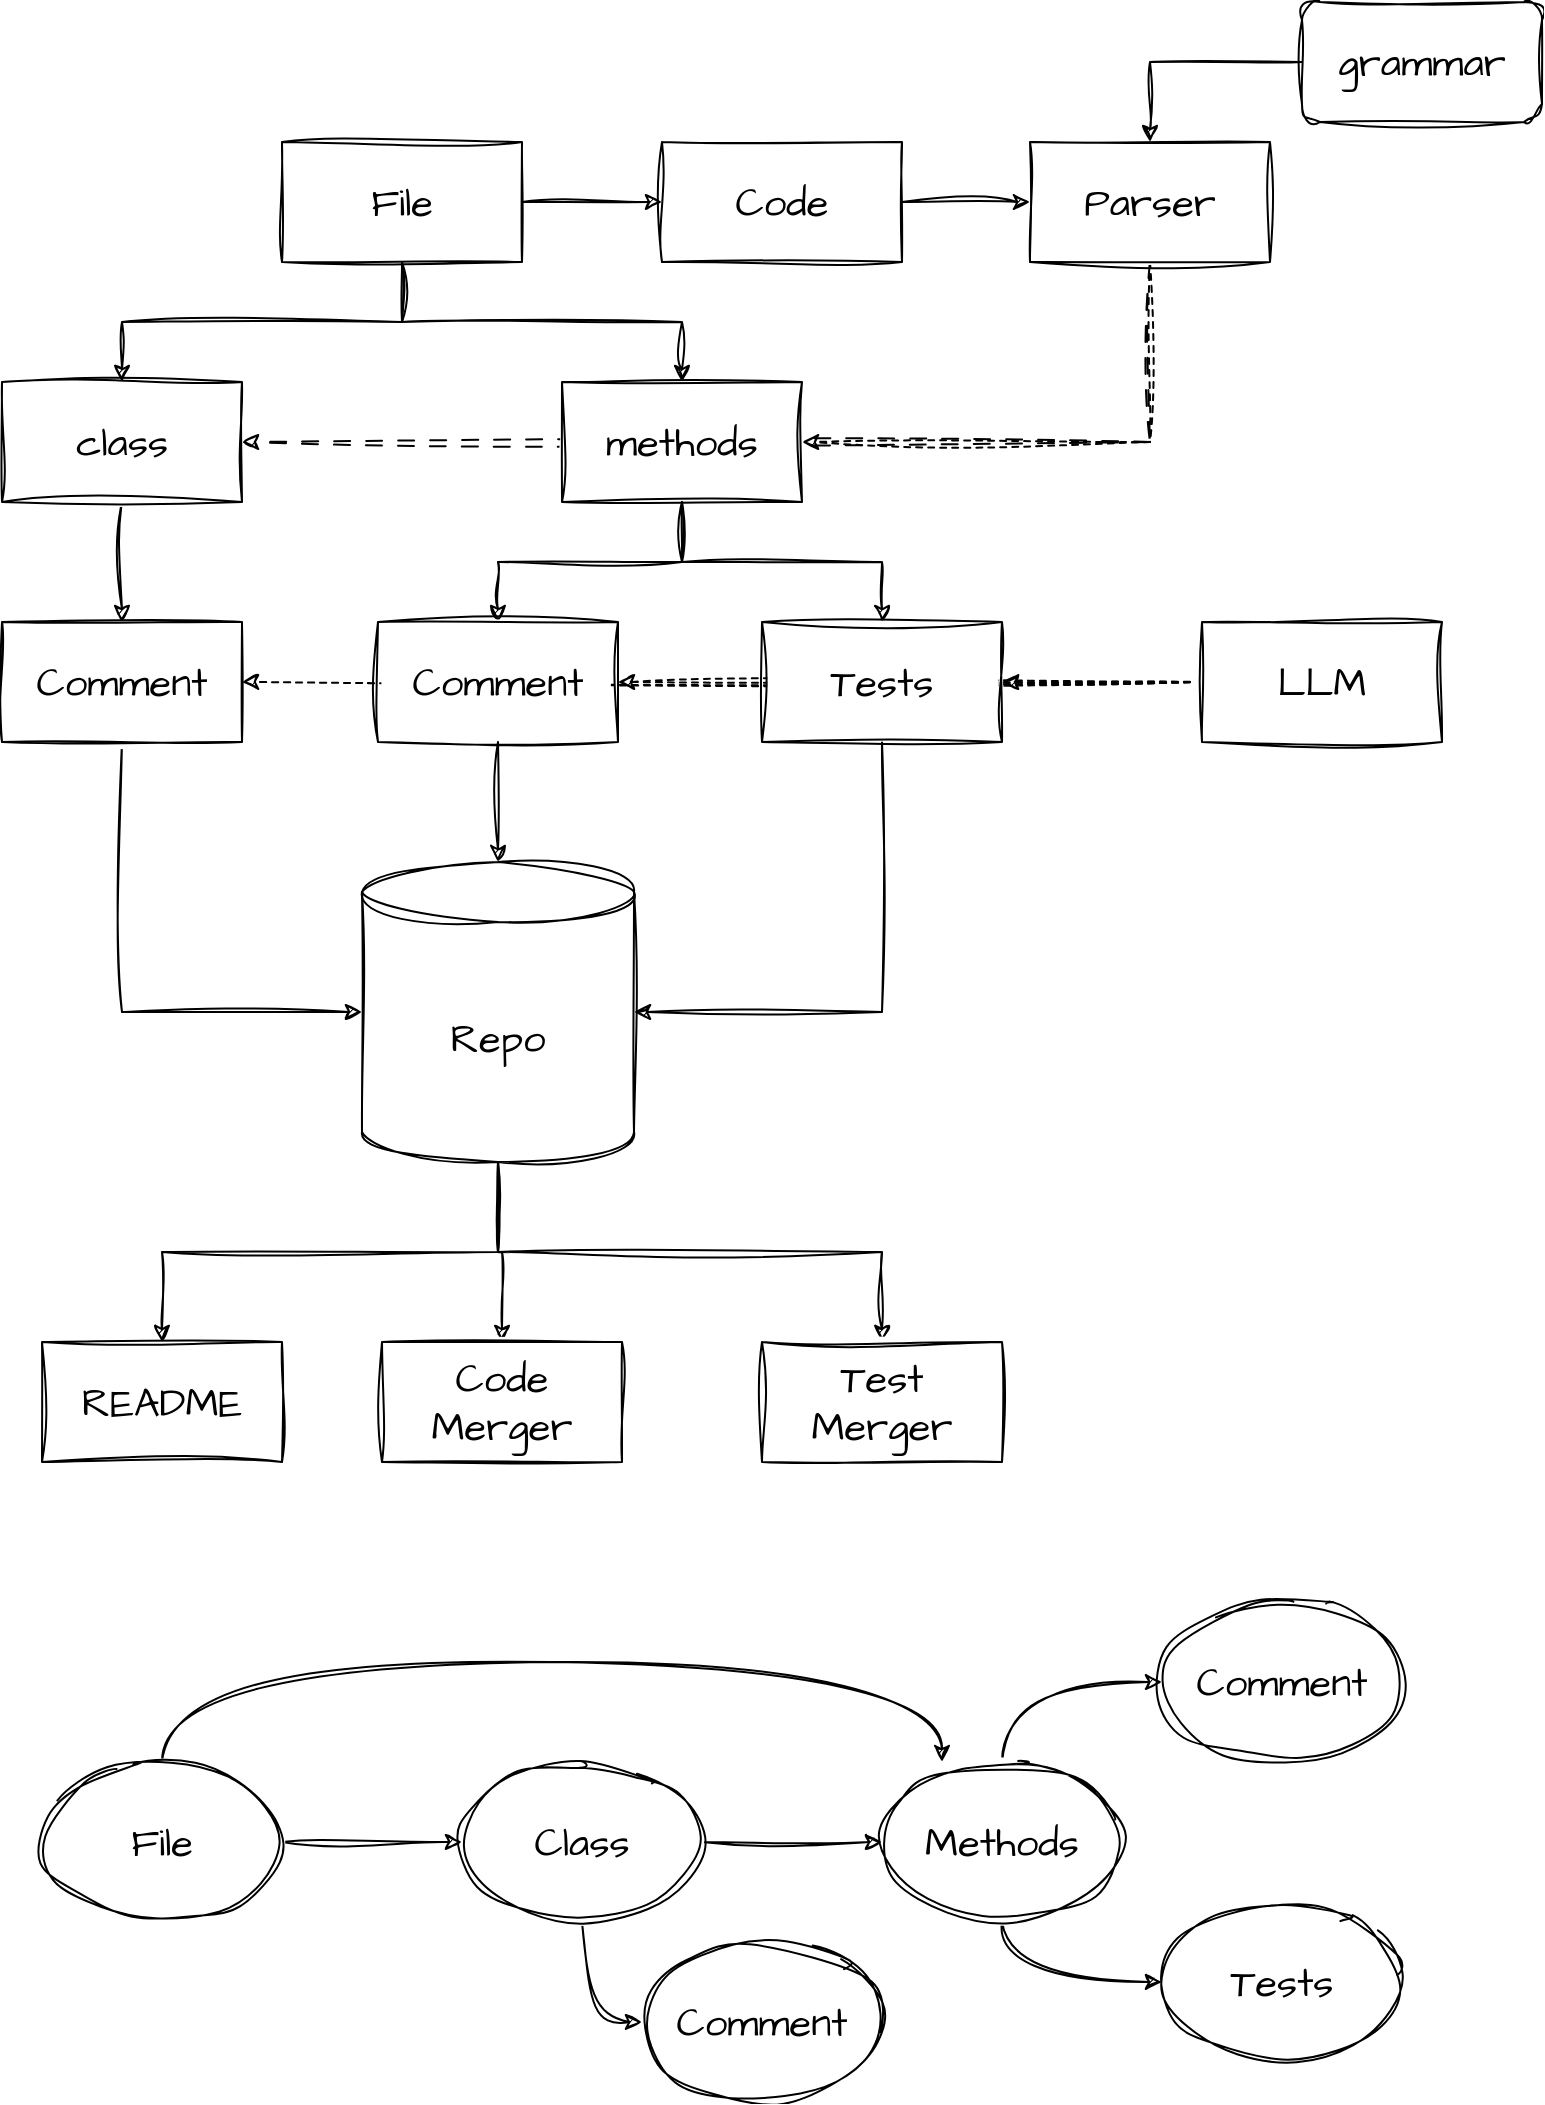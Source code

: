 <mxfile version="21.6.8" type="device">
  <diagram name="Page-1" id="Jq5P91mKy2FVzgMhFKxW">
    <mxGraphModel dx="2954" dy="1198" grid="1" gridSize="10" guides="1" tooltips="1" connect="1" arrows="1" fold="1" page="1" pageScale="1" pageWidth="827" pageHeight="1169" math="0" shadow="0">
      <root>
        <mxCell id="0" />
        <mxCell id="1" parent="0" />
        <mxCell id="snBU154uVsSpJswIl-JP-3" style="edgeStyle=orthogonalEdgeStyle;rounded=0;sketch=1;hachureGap=4;jiggle=2;curveFitting=1;orthogonalLoop=1;jettySize=auto;html=1;fontFamily=Architects Daughter;fontSource=https%3A%2F%2Ffonts.googleapis.com%2Fcss%3Ffamily%3DArchitects%2BDaughter;fontSize=16;exitX=0.5;exitY=1;exitDx=0;exitDy=0;" parent="1" source="snBU154uVsSpJswIl-JP-26" target="snBU154uVsSpJswIl-JP-2" edge="1">
          <mxGeometry relative="1" as="geometry" />
        </mxCell>
        <mxCell id="snBU154uVsSpJswIl-JP-1" value="Code" style="rounded=0;whiteSpace=wrap;html=1;sketch=1;hachureGap=4;jiggle=2;curveFitting=1;fontFamily=Architects Daughter;fontSource=https%3A%2F%2Ffonts.googleapis.com%2Fcss%3Ffamily%3DArchitects%2BDaughter;fontSize=20;" parent="1" vertex="1">
          <mxGeometry x="370" y="110" width="120" height="60" as="geometry" />
        </mxCell>
        <mxCell id="snBU154uVsSpJswIl-JP-6" style="edgeStyle=orthogonalEdgeStyle;rounded=0;sketch=1;hachureGap=4;jiggle=2;curveFitting=1;orthogonalLoop=1;jettySize=auto;html=1;entryX=0.5;entryY=0;entryDx=0;entryDy=0;fontFamily=Architects Daughter;fontSource=https%3A%2F%2Ffonts.googleapis.com%2Fcss%3Ffamily%3DArchitects%2BDaughter;fontSize=16;" parent="1" source="snBU154uVsSpJswIl-JP-2" target="snBU154uVsSpJswIl-JP-4" edge="1">
          <mxGeometry relative="1" as="geometry" />
        </mxCell>
        <mxCell id="snBU154uVsSpJswIl-JP-7" style="edgeStyle=orthogonalEdgeStyle;rounded=0;sketch=1;hachureGap=4;jiggle=2;curveFitting=1;orthogonalLoop=1;jettySize=auto;html=1;entryX=0.5;entryY=0;entryDx=0;entryDy=0;fontFamily=Architects Daughter;fontSource=https%3A%2F%2Ffonts.googleapis.com%2Fcss%3Ffamily%3DArchitects%2BDaughter;fontSize=16;" parent="1" source="snBU154uVsSpJswIl-JP-2" target="snBU154uVsSpJswIl-JP-5" edge="1">
          <mxGeometry relative="1" as="geometry" />
        </mxCell>
        <mxCell id="snBU154uVsSpJswIl-JP-20" style="edgeStyle=orthogonalEdgeStyle;rounded=0;sketch=1;hachureGap=4;jiggle=2;curveFitting=1;orthogonalLoop=1;jettySize=auto;html=1;entryX=0.5;entryY=0;entryDx=0;entryDy=0;entryPerimeter=0;fontFamily=Architects Daughter;fontSource=https%3A%2F%2Ffonts.googleapis.com%2Fcss%3Ffamily%3DArchitects%2BDaughter;fontSize=16;" parent="1" source="snBU154uVsSpJswIl-JP-4" target="snBU154uVsSpJswIl-JP-18" edge="1">
          <mxGeometry relative="1" as="geometry" />
        </mxCell>
        <mxCell id="snBU154uVsSpJswIl-JP-21" style="edgeStyle=orthogonalEdgeStyle;rounded=0;sketch=1;hachureGap=4;jiggle=2;curveFitting=1;orthogonalLoop=1;jettySize=auto;html=1;entryX=1;entryY=0.5;entryDx=0;entryDy=0;entryPerimeter=0;fontFamily=Architects Daughter;fontSource=https%3A%2F%2Ffonts.googleapis.com%2Fcss%3Ffamily%3DArchitects%2BDaughter;fontSize=16;exitX=0.5;exitY=1;exitDx=0;exitDy=0;" parent="1" source="snBU154uVsSpJswIl-JP-5" target="snBU154uVsSpJswIl-JP-18" edge="1">
          <mxGeometry relative="1" as="geometry" />
        </mxCell>
        <mxCell id="snBU154uVsSpJswIl-JP-13" value="" style="edgeStyle=orthogonalEdgeStyle;rounded=0;sketch=1;hachureGap=4;jiggle=2;curveFitting=1;orthogonalLoop=1;jettySize=auto;html=1;fontFamily=Architects Daughter;fontSource=https%3A%2F%2Ffonts.googleapis.com%2Fcss%3Ffamily%3DArchitects%2BDaughter;fontSize=16;" parent="1" source="snBU154uVsSpJswIl-JP-1" target="snBU154uVsSpJswIl-JP-12" edge="1">
          <mxGeometry relative="1" as="geometry">
            <mxPoint x="300" y="140" as="sourcePoint" />
            <mxPoint x="620" y="140" as="targetPoint" />
          </mxGeometry>
        </mxCell>
        <mxCell id="snBU154uVsSpJswIl-JP-15" style="edgeStyle=orthogonalEdgeStyle;rounded=0;sketch=1;hachureGap=4;jiggle=2;curveFitting=1;orthogonalLoop=1;jettySize=auto;html=1;fontFamily=Architects Daughter;fontSource=https%3A%2F%2Ffonts.googleapis.com%2Fcss%3Ffamily%3DArchitects%2BDaughter;fontSize=16;exitX=0.5;exitY=1;exitDx=0;exitDy=0;" parent="1" source="snBU154uVsSpJswIl-JP-26" target="snBU154uVsSpJswIl-JP-14" edge="1">
          <mxGeometry relative="1" as="geometry" />
        </mxCell>
        <mxCell id="0RktHjUnWtkb0DSyNIN5-2" style="edgeStyle=orthogonalEdgeStyle;rounded=0;sketch=1;hachureGap=4;jiggle=2;curveFitting=1;orthogonalLoop=1;jettySize=auto;html=1;entryX=1;entryY=0.5;entryDx=0;entryDy=0;fontFamily=Architects Daughter;fontSource=https%3A%2F%2Ffonts.googleapis.com%2Fcss%3Ffamily%3DArchitects%2BDaughter;fontSize=16;dashed=1;exitX=0.5;exitY=1;exitDx=0;exitDy=0;" edge="1" parent="1" source="snBU154uVsSpJswIl-JP-12" target="snBU154uVsSpJswIl-JP-2">
          <mxGeometry relative="1" as="geometry">
            <Array as="points">
              <mxPoint x="614" y="260" />
            </Array>
          </mxGeometry>
        </mxCell>
        <mxCell id="0RktHjUnWtkb0DSyNIN5-5" style="edgeStyle=orthogonalEdgeStyle;rounded=0;sketch=1;hachureGap=4;jiggle=2;curveFitting=1;orthogonalLoop=1;jettySize=auto;html=1;entryX=1;entryY=0.5;entryDx=0;entryDy=0;fontFamily=Architects Daughter;fontSource=https%3A%2F%2Ffonts.googleapis.com%2Fcss%3Ffamily%3DArchitects%2BDaughter;fontSize=16;exitX=0.5;exitY=1;exitDx=0;exitDy=0;dashed=1;dashPattern=8 8;" edge="1" parent="1" source="snBU154uVsSpJswIl-JP-12" target="snBU154uVsSpJswIl-JP-14">
          <mxGeometry relative="1" as="geometry" />
        </mxCell>
        <mxCell id="snBU154uVsSpJswIl-JP-12" value="Parser" style="rounded=0;whiteSpace=wrap;html=1;sketch=1;hachureGap=4;jiggle=2;curveFitting=1;fontFamily=Architects Daughter;fontSource=https%3A%2F%2Ffonts.googleapis.com%2Fcss%3Ffamily%3DArchitects%2BDaughter;fontSize=20;" parent="1" vertex="1">
          <mxGeometry x="554" y="110" width="120" height="60" as="geometry" />
        </mxCell>
        <mxCell id="snBU154uVsSpJswIl-JP-17" style="edgeStyle=orthogonalEdgeStyle;rounded=0;sketch=1;hachureGap=4;jiggle=2;curveFitting=1;orthogonalLoop=1;jettySize=auto;html=1;fontFamily=Architects Daughter;fontSource=https%3A%2F%2Ffonts.googleapis.com%2Fcss%3Ffamily%3DArchitects%2BDaughter;fontSize=16;" parent="1" source="snBU154uVsSpJswIl-JP-14" target="snBU154uVsSpJswIl-JP-16" edge="1">
          <mxGeometry relative="1" as="geometry" />
        </mxCell>
        <mxCell id="snBU154uVsSpJswIl-JP-14" value="class" style="rounded=0;whiteSpace=wrap;html=1;sketch=1;hachureGap=4;jiggle=2;curveFitting=1;fontFamily=Architects Daughter;fontSource=https%3A%2F%2Ffonts.googleapis.com%2Fcss%3Ffamily%3DArchitects%2BDaughter;fontSize=20;" parent="1" vertex="1">
          <mxGeometry x="40" y="230" width="120" height="60" as="geometry" />
        </mxCell>
        <mxCell id="snBU154uVsSpJswIl-JP-19" style="edgeStyle=orthogonalEdgeStyle;rounded=0;sketch=1;hachureGap=4;jiggle=2;curveFitting=1;orthogonalLoop=1;jettySize=auto;html=1;entryX=0;entryY=0.5;entryDx=0;entryDy=0;entryPerimeter=0;fontFamily=Architects Daughter;fontSource=https%3A%2F%2Ffonts.googleapis.com%2Fcss%3Ffamily%3DArchitects%2BDaughter;fontSize=16;exitX=0.5;exitY=1;exitDx=0;exitDy=0;" parent="1" source="snBU154uVsSpJswIl-JP-16" target="snBU154uVsSpJswIl-JP-18" edge="1">
          <mxGeometry relative="1" as="geometry" />
        </mxCell>
        <mxCell id="snBU154uVsSpJswIl-JP-16" value="Comment" style="rounded=0;whiteSpace=wrap;html=1;sketch=1;hachureGap=4;jiggle=2;curveFitting=1;fontFamily=Architects Daughter;fontSource=https%3A%2F%2Ffonts.googleapis.com%2Fcss%3Ffamily%3DArchitects%2BDaughter;fontSize=20;" parent="1" vertex="1">
          <mxGeometry x="40" y="350" width="120" height="60" as="geometry" />
        </mxCell>
        <mxCell id="snBU154uVsSpJswIl-JP-23" style="edgeStyle=orthogonalEdgeStyle;rounded=0;sketch=1;hachureGap=4;jiggle=2;curveFitting=1;orthogonalLoop=1;jettySize=auto;html=1;fontFamily=Architects Daughter;fontSource=https%3A%2F%2Ffonts.googleapis.com%2Fcss%3Ffamily%3DArchitects%2BDaughter;fontSize=16;exitX=0.5;exitY=1;exitDx=0;exitDy=0;exitPerimeter=0;" parent="1" source="snBU154uVsSpJswIl-JP-18" target="snBU154uVsSpJswIl-JP-22" edge="1">
          <mxGeometry relative="1" as="geometry" />
        </mxCell>
        <mxCell id="snBU154uVsSpJswIl-JP-25" style="edgeStyle=orthogonalEdgeStyle;rounded=0;sketch=1;hachureGap=4;jiggle=2;curveFitting=1;orthogonalLoop=1;jettySize=auto;html=1;entryX=0.5;entryY=0;entryDx=0;entryDy=0;fontFamily=Architects Daughter;fontSource=https%3A%2F%2Ffonts.googleapis.com%2Fcss%3Ffamily%3DArchitects%2BDaughter;fontSize=16;exitX=0.5;exitY=1;exitDx=0;exitDy=0;exitPerimeter=0;" parent="1" source="snBU154uVsSpJswIl-JP-18" target="snBU154uVsSpJswIl-JP-24" edge="1">
          <mxGeometry relative="1" as="geometry" />
        </mxCell>
        <mxCell id="snBU154uVsSpJswIl-JP-29" style="edgeStyle=orthogonalEdgeStyle;rounded=0;sketch=1;hachureGap=4;jiggle=2;curveFitting=1;orthogonalLoop=1;jettySize=auto;html=1;entryX=0.5;entryY=0;entryDx=0;entryDy=0;fontFamily=Architects Daughter;fontSource=https%3A%2F%2Ffonts.googleapis.com%2Fcss%3Ffamily%3DArchitects%2BDaughter;fontSize=16;exitX=0.5;exitY=1;exitDx=0;exitDy=0;exitPerimeter=0;" parent="1" source="snBU154uVsSpJswIl-JP-18" target="snBU154uVsSpJswIl-JP-28" edge="1">
          <mxGeometry relative="1" as="geometry" />
        </mxCell>
        <mxCell id="snBU154uVsSpJswIl-JP-18" value="Repo" style="shape=cylinder3;whiteSpace=wrap;html=1;boundedLbl=1;backgroundOutline=1;size=15;sketch=1;hachureGap=4;jiggle=2;curveFitting=1;fontFamily=Architects Daughter;fontSource=https%3A%2F%2Ffonts.googleapis.com%2Fcss%3Ffamily%3DArchitects%2BDaughter;fontSize=20;" parent="1" vertex="1">
          <mxGeometry x="220" y="470" width="136" height="150" as="geometry" />
        </mxCell>
        <mxCell id="snBU154uVsSpJswIl-JP-22" value="Code&lt;br&gt;Merger" style="rounded=0;whiteSpace=wrap;html=1;sketch=1;hachureGap=4;jiggle=2;curveFitting=1;fontFamily=Architects Daughter;fontSource=https%3A%2F%2Ffonts.googleapis.com%2Fcss%3Ffamily%3DArchitects%2BDaughter;fontSize=20;" parent="1" vertex="1">
          <mxGeometry x="230" y="710" width="120" height="60" as="geometry" />
        </mxCell>
        <mxCell id="snBU154uVsSpJswIl-JP-24" value="Test&lt;br&gt;Merger" style="rounded=0;whiteSpace=wrap;html=1;sketch=1;hachureGap=4;jiggle=2;curveFitting=1;fontFamily=Architects Daughter;fontSource=https%3A%2F%2Ffonts.googleapis.com%2Fcss%3Ffamily%3DArchitects%2BDaughter;fontSize=20;" parent="1" vertex="1">
          <mxGeometry x="420" y="710" width="120" height="60" as="geometry" />
        </mxCell>
        <mxCell id="snBU154uVsSpJswIl-JP-27" style="edgeStyle=orthogonalEdgeStyle;rounded=0;sketch=1;hachureGap=4;jiggle=2;curveFitting=1;orthogonalLoop=1;jettySize=auto;html=1;entryX=0;entryY=0.5;entryDx=0;entryDy=0;fontFamily=Architects Daughter;fontSource=https%3A%2F%2Ffonts.googleapis.com%2Fcss%3Ffamily%3DArchitects%2BDaughter;fontSize=16;" parent="1" source="snBU154uVsSpJswIl-JP-26" target="snBU154uVsSpJswIl-JP-1" edge="1">
          <mxGeometry relative="1" as="geometry" />
        </mxCell>
        <mxCell id="snBU154uVsSpJswIl-JP-26" value="File" style="rounded=0;whiteSpace=wrap;html=1;sketch=1;hachureGap=4;jiggle=2;curveFitting=1;fontFamily=Architects Daughter;fontSource=https%3A%2F%2Ffonts.googleapis.com%2Fcss%3Ffamily%3DArchitects%2BDaughter;fontSize=20;" parent="1" vertex="1">
          <mxGeometry x="180" y="110" width="120" height="60" as="geometry" />
        </mxCell>
        <mxCell id="snBU154uVsSpJswIl-JP-28" value="README" style="rounded=0;whiteSpace=wrap;html=1;sketch=1;hachureGap=4;jiggle=2;curveFitting=1;fontFamily=Architects Daughter;fontSource=https%3A%2F%2Ffonts.googleapis.com%2Fcss%3Ffamily%3DArchitects%2BDaughter;fontSize=20;" parent="1" vertex="1">
          <mxGeometry x="60" y="710" width="120" height="60" as="geometry" />
        </mxCell>
        <mxCell id="snBU154uVsSpJswIl-JP-40" style="edgeStyle=orthogonalEdgeStyle;rounded=0;sketch=1;hachureGap=4;jiggle=2;curveFitting=1;orthogonalLoop=1;jettySize=auto;html=1;entryX=0;entryY=0.5;entryDx=0;entryDy=0;fontFamily=Architects Daughter;fontSource=https%3A%2F%2Ffonts.googleapis.com%2Fcss%3Ffamily%3DArchitects%2BDaughter;fontSize=16;" parent="1" source="snBU154uVsSpJswIl-JP-30" target="snBU154uVsSpJswIl-JP-31" edge="1">
          <mxGeometry relative="1" as="geometry" />
        </mxCell>
        <mxCell id="0RktHjUnWtkb0DSyNIN5-1" style="edgeStyle=orthogonalEdgeStyle;rounded=0;sketch=1;hachureGap=4;jiggle=2;curveFitting=1;orthogonalLoop=1;jettySize=auto;html=1;entryX=0.25;entryY=0;entryDx=0;entryDy=0;entryPerimeter=0;fontFamily=Architects Daughter;fontSource=https%3A%2F%2Ffonts.googleapis.com%2Fcss%3Ffamily%3DArchitects%2BDaughter;fontSize=16;curved=1;exitX=0.5;exitY=0;exitDx=0;exitDy=0;" edge="1" parent="1" source="snBU154uVsSpJswIl-JP-30" target="snBU154uVsSpJswIl-JP-32">
          <mxGeometry relative="1" as="geometry">
            <Array as="points">
              <mxPoint x="120" y="870" />
              <mxPoint x="510" y="870" />
            </Array>
          </mxGeometry>
        </mxCell>
        <mxCell id="snBU154uVsSpJswIl-JP-30" value="File" style="ellipse;whiteSpace=wrap;html=1;sketch=1;hachureGap=4;jiggle=2;curveFitting=1;fontFamily=Architects Daughter;fontSource=https%3A%2F%2Ffonts.googleapis.com%2Fcss%3Ffamily%3DArchitects%2BDaughter;fontSize=20;" parent="1" vertex="1">
          <mxGeometry x="60" y="920" width="120" height="80" as="geometry" />
        </mxCell>
        <mxCell id="snBU154uVsSpJswIl-JP-38" style="edgeStyle=orthogonalEdgeStyle;rounded=0;sketch=1;hachureGap=4;jiggle=2;curveFitting=1;orthogonalLoop=1;jettySize=auto;html=1;exitX=0.5;exitY=1;exitDx=0;exitDy=0;entryX=0;entryY=0.5;entryDx=0;entryDy=0;fontFamily=Architects Daughter;fontSource=https%3A%2F%2Ffonts.googleapis.com%2Fcss%3Ffamily%3DArchitects%2BDaughter;fontSize=16;curved=1;" parent="1" source="snBU154uVsSpJswIl-JP-31" target="snBU154uVsSpJswIl-JP-35" edge="1">
          <mxGeometry relative="1" as="geometry" />
        </mxCell>
        <mxCell id="snBU154uVsSpJswIl-JP-39" style="edgeStyle=orthogonalEdgeStyle;rounded=0;sketch=1;hachureGap=4;jiggle=2;curveFitting=1;orthogonalLoop=1;jettySize=auto;html=1;fontFamily=Architects Daughter;fontSource=https%3A%2F%2Ffonts.googleapis.com%2Fcss%3Ffamily%3DArchitects%2BDaughter;fontSize=16;" parent="1" source="snBU154uVsSpJswIl-JP-31" target="snBU154uVsSpJswIl-JP-32" edge="1">
          <mxGeometry relative="1" as="geometry" />
        </mxCell>
        <mxCell id="snBU154uVsSpJswIl-JP-31" value="Class" style="ellipse;whiteSpace=wrap;html=1;sketch=1;hachureGap=4;jiggle=2;curveFitting=1;fontFamily=Architects Daughter;fontSource=https%3A%2F%2Ffonts.googleapis.com%2Fcss%3Ffamily%3DArchitects%2BDaughter;fontSize=20;" parent="1" vertex="1">
          <mxGeometry x="270" y="920" width="120" height="80" as="geometry" />
        </mxCell>
        <mxCell id="snBU154uVsSpJswIl-JP-36" style="edgeStyle=orthogonalEdgeStyle;rounded=0;sketch=1;hachureGap=4;jiggle=2;curveFitting=1;orthogonalLoop=1;jettySize=auto;html=1;exitX=0.5;exitY=0;exitDx=0;exitDy=0;fontFamily=Architects Daughter;fontSource=https%3A%2F%2Ffonts.googleapis.com%2Fcss%3Ffamily%3DArchitects%2BDaughter;fontSize=16;curved=1;" parent="1" source="snBU154uVsSpJswIl-JP-32" target="snBU154uVsSpJswIl-JP-33" edge="1">
          <mxGeometry relative="1" as="geometry" />
        </mxCell>
        <mxCell id="snBU154uVsSpJswIl-JP-37" style="edgeStyle=orthogonalEdgeStyle;rounded=0;sketch=1;hachureGap=4;jiggle=2;curveFitting=1;orthogonalLoop=1;jettySize=auto;html=1;exitX=0.5;exitY=1;exitDx=0;exitDy=0;fontFamily=Architects Daughter;fontSource=https%3A%2F%2Ffonts.googleapis.com%2Fcss%3Ffamily%3DArchitects%2BDaughter;fontSize=16;curved=1;" parent="1" source="snBU154uVsSpJswIl-JP-32" target="snBU154uVsSpJswIl-JP-34" edge="1">
          <mxGeometry relative="1" as="geometry" />
        </mxCell>
        <mxCell id="snBU154uVsSpJswIl-JP-32" value="Methods" style="ellipse;whiteSpace=wrap;html=1;sketch=1;hachureGap=4;jiggle=2;curveFitting=1;fontFamily=Architects Daughter;fontSource=https%3A%2F%2Ffonts.googleapis.com%2Fcss%3Ffamily%3DArchitects%2BDaughter;fontSize=20;" parent="1" vertex="1">
          <mxGeometry x="480" y="920" width="120" height="80" as="geometry" />
        </mxCell>
        <mxCell id="snBU154uVsSpJswIl-JP-33" value="Comment" style="ellipse;whiteSpace=wrap;html=1;sketch=1;hachureGap=4;jiggle=2;curveFitting=1;fontFamily=Architects Daughter;fontSource=https%3A%2F%2Ffonts.googleapis.com%2Fcss%3Ffamily%3DArchitects%2BDaughter;fontSize=20;" parent="1" vertex="1">
          <mxGeometry x="620" y="840" width="120" height="80" as="geometry" />
        </mxCell>
        <mxCell id="snBU154uVsSpJswIl-JP-34" value="Tests" style="ellipse;whiteSpace=wrap;html=1;sketch=1;hachureGap=4;jiggle=2;curveFitting=1;fontFamily=Architects Daughter;fontSource=https%3A%2F%2Ffonts.googleapis.com%2Fcss%3Ffamily%3DArchitects%2BDaughter;fontSize=20;" parent="1" vertex="1">
          <mxGeometry x="620" y="990" width="120" height="80" as="geometry" />
        </mxCell>
        <mxCell id="snBU154uVsSpJswIl-JP-35" value="Comment" style="ellipse;whiteSpace=wrap;html=1;sketch=1;hachureGap=4;jiggle=2;curveFitting=1;fontFamily=Architects Daughter;fontSource=https%3A%2F%2Ffonts.googleapis.com%2Fcss%3Ffamily%3DArchitects%2BDaughter;fontSize=20;" parent="1" vertex="1">
          <mxGeometry x="360" y="1010" width="120" height="80" as="geometry" />
        </mxCell>
        <mxCell id="aoh2LsqIO8N2EH_3GGUP-2" style="edgeStyle=orthogonalEdgeStyle;rounded=0;sketch=1;hachureGap=4;jiggle=2;curveFitting=1;orthogonalLoop=1;jettySize=auto;html=1;fontFamily=Architects Daughter;fontSource=https%3A%2F%2Ffonts.googleapis.com%2Fcss%3Ffamily%3DArchitects%2BDaughter;fontSize=16;" parent="1" source="aoh2LsqIO8N2EH_3GGUP-1" target="snBU154uVsSpJswIl-JP-12" edge="1">
          <mxGeometry relative="1" as="geometry" />
        </mxCell>
        <mxCell id="aoh2LsqIO8N2EH_3GGUP-1" value="grammar" style="rounded=1;whiteSpace=wrap;html=1;sketch=1;hachureGap=4;jiggle=2;curveFitting=1;fontFamily=Architects Daughter;fontSource=https%3A%2F%2Ffonts.googleapis.com%2Fcss%3Ffamily%3DArchitects%2BDaughter;fontSize=20;" parent="1" vertex="1">
          <mxGeometry x="690" y="40" width="120" height="60" as="geometry" />
        </mxCell>
        <mxCell id="0RktHjUnWtkb0DSyNIN5-4" style="edgeStyle=orthogonalEdgeStyle;rounded=0;sketch=1;hachureGap=4;jiggle=2;curveFitting=1;orthogonalLoop=1;jettySize=auto;html=1;entryX=1;entryY=0.5;entryDx=0;entryDy=0;fontFamily=Architects Daughter;fontSource=https%3A%2F%2Ffonts.googleapis.com%2Fcss%3Ffamily%3DArchitects%2BDaughter;fontSize=16;dashed=1;" edge="1" parent="1" source="0RktHjUnWtkb0DSyNIN5-3" target="snBU154uVsSpJswIl-JP-5">
          <mxGeometry relative="1" as="geometry" />
        </mxCell>
        <mxCell id="0RktHjUnWtkb0DSyNIN5-7" style="edgeStyle=orthogonalEdgeStyle;rounded=0;sketch=1;hachureGap=4;jiggle=2;curveFitting=1;orthogonalLoop=1;jettySize=auto;html=1;fontFamily=Architects Daughter;fontSource=https%3A%2F%2Ffonts.googleapis.com%2Fcss%3Ffamily%3DArchitects%2BDaughter;fontSize=16;dashed=1;" edge="1" parent="1" source="0RktHjUnWtkb0DSyNIN5-3" target="snBU154uVsSpJswIl-JP-4">
          <mxGeometry relative="1" as="geometry" />
        </mxCell>
        <mxCell id="0RktHjUnWtkb0DSyNIN5-8" style="edgeStyle=orthogonalEdgeStyle;rounded=0;sketch=1;hachureGap=4;jiggle=2;curveFitting=1;orthogonalLoop=1;jettySize=auto;html=1;entryX=1;entryY=0.5;entryDx=0;entryDy=0;fontFamily=Architects Daughter;fontSource=https%3A%2F%2Ffonts.googleapis.com%2Fcss%3Ffamily%3DArchitects%2BDaughter;fontSize=16;dashed=1;" edge="1" parent="1" source="0RktHjUnWtkb0DSyNIN5-3" target="snBU154uVsSpJswIl-JP-16">
          <mxGeometry relative="1" as="geometry" />
        </mxCell>
        <mxCell id="0RktHjUnWtkb0DSyNIN5-3" value="LLM" style="rounded=0;whiteSpace=wrap;html=1;sketch=1;hachureGap=4;jiggle=2;curveFitting=1;fontFamily=Architects Daughter;fontSource=https%3A%2F%2Ffonts.googleapis.com%2Fcss%3Ffamily%3DArchitects%2BDaughter;fontSize=20;" vertex="1" parent="1">
          <mxGeometry x="640" y="350" width="120" height="60" as="geometry" />
        </mxCell>
        <mxCell id="snBU154uVsSpJswIl-JP-2" value="methods" style="rounded=0;whiteSpace=wrap;html=1;sketch=1;hachureGap=4;jiggle=2;curveFitting=1;fontFamily=Architects Daughter;fontSource=https%3A%2F%2Ffonts.googleapis.com%2Fcss%3Ffamily%3DArchitects%2BDaughter;fontSize=20;" parent="1" vertex="1">
          <mxGeometry x="320" y="230" width="120" height="60" as="geometry" />
        </mxCell>
        <mxCell id="snBU154uVsSpJswIl-JP-4" value="Comment" style="rounded=0;whiteSpace=wrap;html=1;sketch=1;hachureGap=4;jiggle=2;curveFitting=1;fontFamily=Architects Daughter;fontSource=https%3A%2F%2Ffonts.googleapis.com%2Fcss%3Ffamily%3DArchitects%2BDaughter;fontSize=20;" parent="1" vertex="1">
          <mxGeometry x="228" y="350" width="120" height="60" as="geometry" />
        </mxCell>
        <mxCell id="snBU154uVsSpJswIl-JP-5" value="Tests" style="rounded=0;whiteSpace=wrap;html=1;sketch=1;hachureGap=4;jiggle=2;curveFitting=1;fontFamily=Architects Daughter;fontSource=https%3A%2F%2Ffonts.googleapis.com%2Fcss%3Ffamily%3DArchitects%2BDaughter;fontSize=20;" parent="1" vertex="1">
          <mxGeometry x="420" y="350" width="120" height="60" as="geometry" />
        </mxCell>
      </root>
    </mxGraphModel>
  </diagram>
</mxfile>
